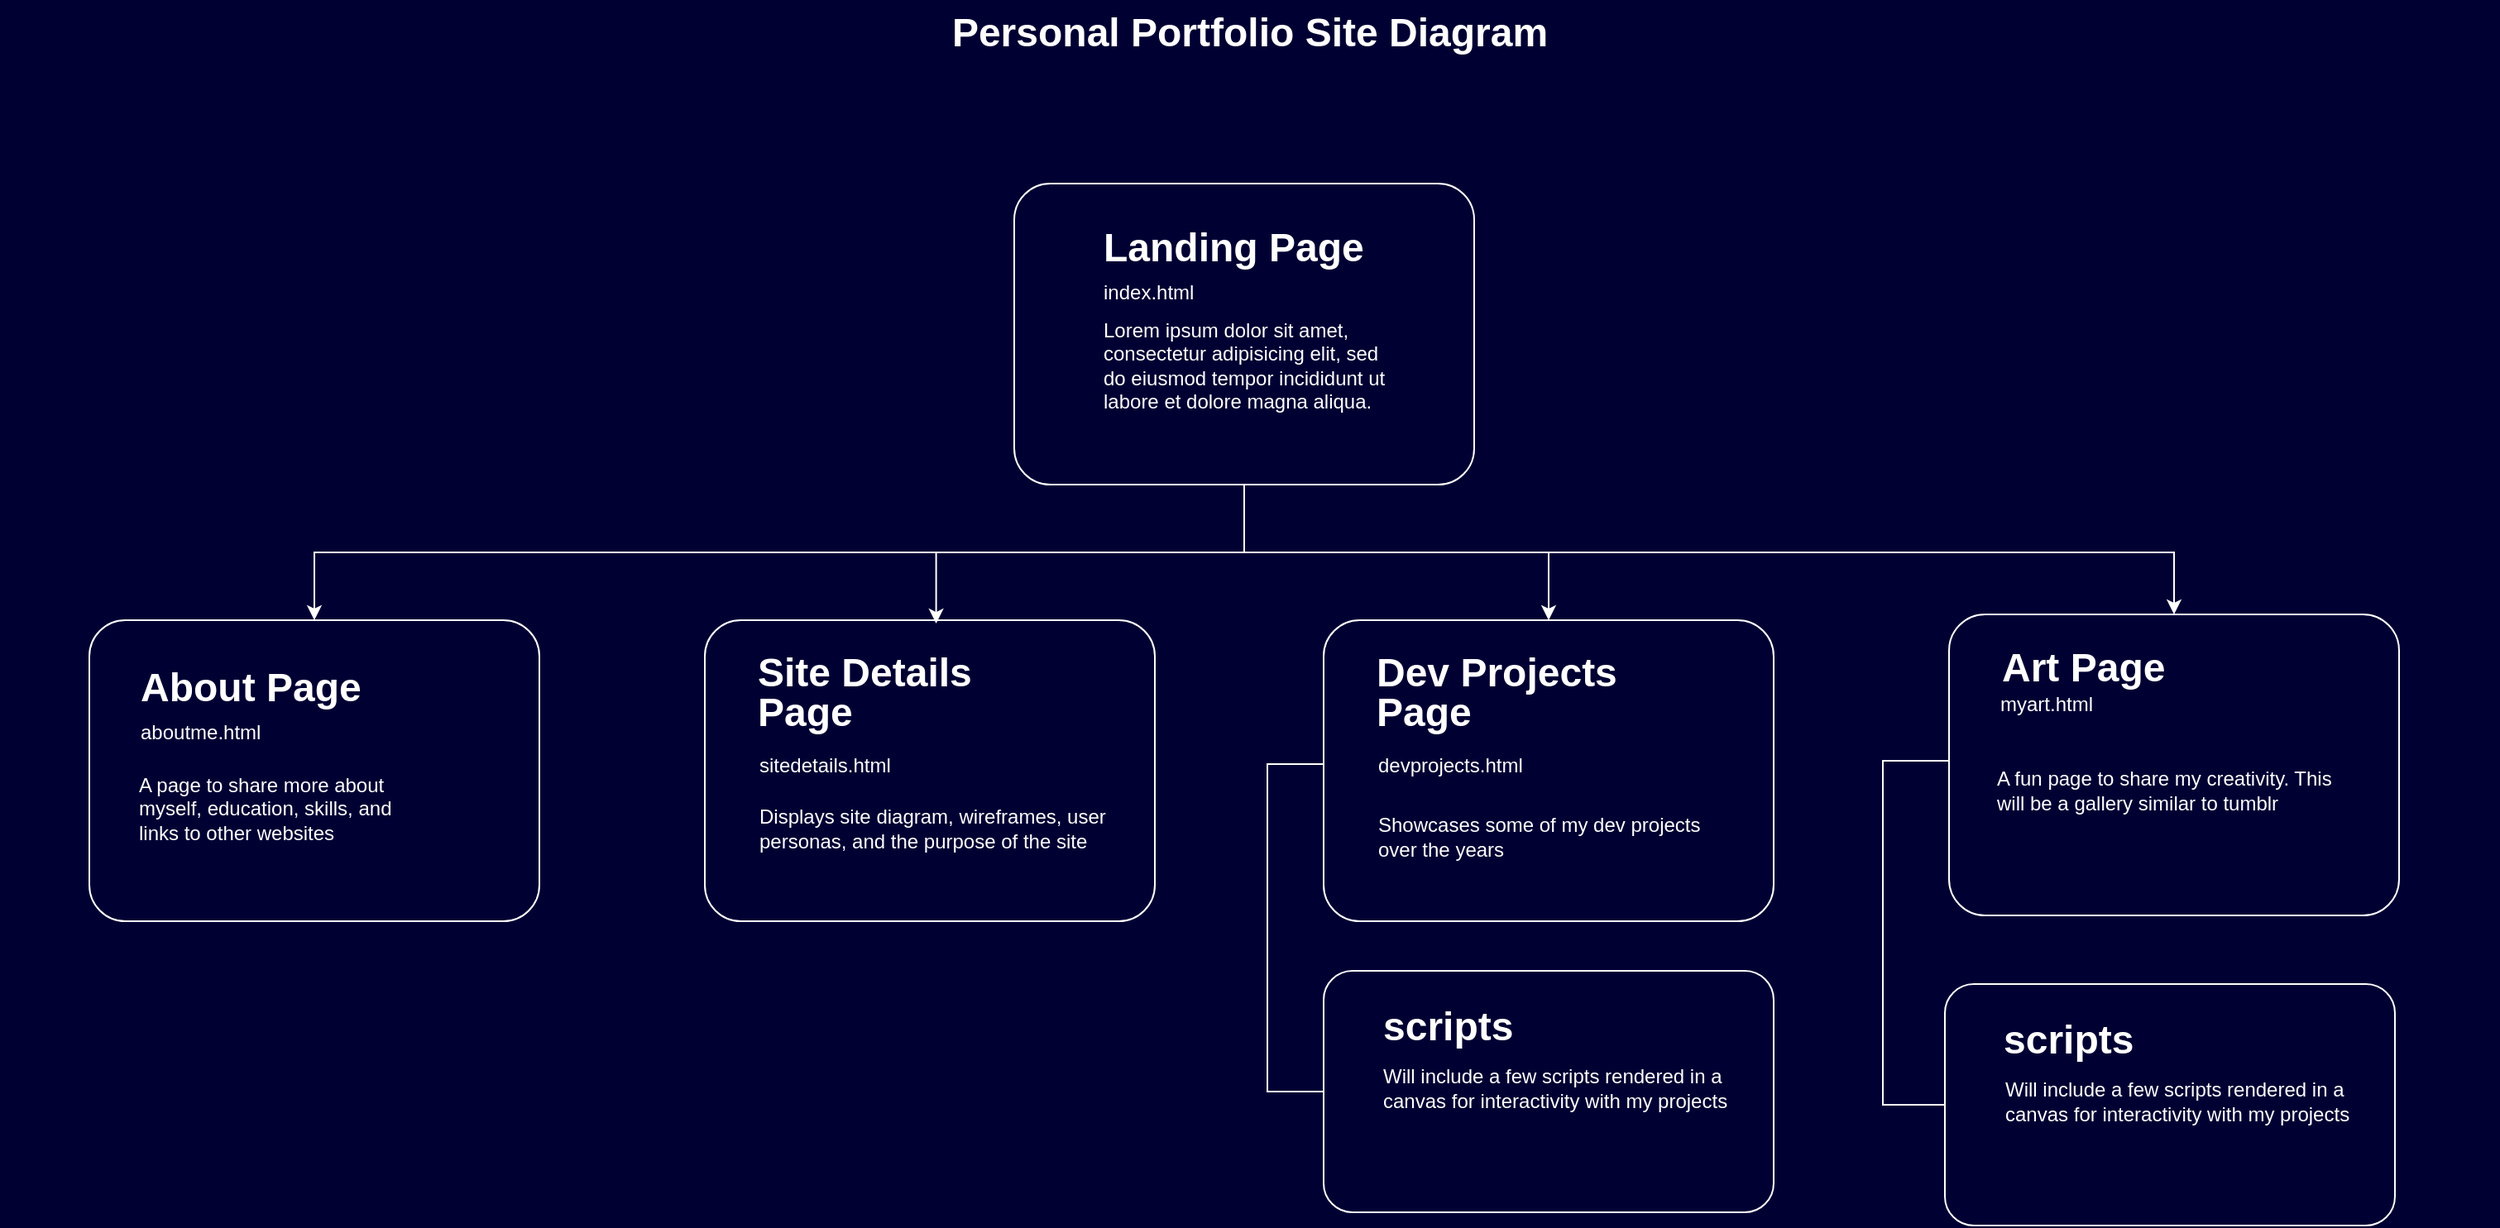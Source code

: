 <mxfile version="22.0.4" type="github">
  <diagram name="Page-1" id="929967ad-93f9-6ef4-fab6-5d389245f69c">
    <mxGraphModel dx="2310" dy="1388" grid="0" gridSize="10" guides="1" tooltips="1" connect="1" arrows="1" fold="1" page="1" pageScale="1.5" pageWidth="1169" pageHeight="826" background="#000033" math="0" shadow="0">
      <root>
        <mxCell id="0" style=";html=1;" />
        <mxCell id="1" style=";html=1;" parent="0" />
        <mxCell id="1672d66443f91eb5-23" value="&lt;font color=&quot;#ffffff&quot;&gt;Personal Portfolio Site Diagram&lt;/font&gt;" style="text;html=1;fontSize=24;fontStyle=1;verticalAlign=middle;align=center;" parent="1" vertex="1">
          <mxGeometry x="120" y="40" width="1510" height="40" as="geometry" />
        </mxCell>
        <mxCell id="XCRQBAGbuWee2OxwCd0X-5" style="edgeStyle=orthogonalEdgeStyle;rounded=0;orthogonalLoop=1;jettySize=auto;html=1;entryX=0.5;entryY=0;entryDx=0;entryDy=0;exitX=0.5;exitY=1;exitDx=0;exitDy=0;strokeColor=#FFFFFF;" parent="1" source="XCRQBAGbuWee2OxwCd0X-1" target="XCRQBAGbuWee2OxwCd0X-4" edge="1">
          <mxGeometry relative="1" as="geometry">
            <mxPoint x="648" y="422" as="targetPoint" />
          </mxGeometry>
        </mxCell>
        <mxCell id="6zt7Fhe0QMiv9Hf3yPAy-12" style="edgeStyle=orthogonalEdgeStyle;rounded=0;orthogonalLoop=1;jettySize=auto;html=1;entryX=0.5;entryY=0;entryDx=0;entryDy=0;exitX=0.5;exitY=1;exitDx=0;exitDy=0;fontColor=#FFFFFF;strokeColor=#FFFFFF;" edge="1" parent="1" source="XCRQBAGbuWee2OxwCd0X-1" target="6zt7Fhe0QMiv9Hf3yPAy-8">
          <mxGeometry relative="1" as="geometry">
            <Array as="points">
              <mxPoint x="872" y="374" />
              <mxPoint x="1434" y="374" />
            </Array>
          </mxGeometry>
        </mxCell>
        <mxCell id="6zt7Fhe0QMiv9Hf3yPAy-21" style="edgeStyle=orthogonalEdgeStyle;rounded=0;orthogonalLoop=1;jettySize=auto;html=1;entryX=0.5;entryY=0;entryDx=0;entryDy=0;strokeColor=#FFFFFF;" edge="1" parent="1" source="XCRQBAGbuWee2OxwCd0X-1" target="6zt7Fhe0QMiv9Hf3yPAy-17">
          <mxGeometry relative="1" as="geometry">
            <mxPoint x="1087.48" y="399.472" as="targetPoint" />
          </mxGeometry>
        </mxCell>
        <mxCell id="XCRQBAGbuWee2OxwCd0X-1" value="" style="rounded=1;whiteSpace=wrap;html=1;fillColor=none;arcSize=12;strokeColor=#FFFFFF;" parent="1" vertex="1">
          <mxGeometry x="733" y="151" width="278" height="182" as="geometry" />
        </mxCell>
        <mxCell id="XCRQBAGbuWee2OxwCd0X-3" value="&lt;p style=&quot;line-height: 70%;&quot;&gt;&lt;/p&gt;&lt;h1 style=&quot;line-height: 60%;&quot;&gt;&lt;font color=&quot;#ffffff&quot;&gt;Landing Page&lt;/font&gt;&lt;/h1&gt;&lt;div style=&quot;line-height: 60%;&quot;&gt;&lt;font color=&quot;#ffffff&quot;&gt;index.html&lt;/font&gt;&lt;/div&gt;&lt;p&gt;&lt;font color=&quot;#ffffff&quot;&gt;Lorem ipsum dolor sit amet, consectetur adipisicing elit, sed do eiusmod tempor incididunt ut labore et dolore magna aliqua.&lt;/font&gt;&lt;/p&gt;&lt;p&gt;&lt;/p&gt;" style="text;html=1;strokeColor=none;fillColor=none;spacing=5;spacingTop=-20;whiteSpace=wrap;overflow=hidden;rounded=0;" parent="1" vertex="1">
          <mxGeometry x="782" y="177" width="190" height="120" as="geometry" />
        </mxCell>
        <mxCell id="XCRQBAGbuWee2OxwCd0X-4" value="" style="rounded=1;whiteSpace=wrap;html=1;fillColor=none;arcSize=12;strokeColor=#FFFFFF;" parent="1" vertex="1">
          <mxGeometry x="174" y="415" width="272" height="182" as="geometry" />
        </mxCell>
        <mxCell id="XCRQBAGbuWee2OxwCd0X-7" value="&lt;p style=&quot;line-height: 70%;&quot;&gt;&lt;/p&gt;&lt;h1 style=&quot;line-height: 60%;&quot;&gt;&lt;font color=&quot;#ffffff&quot;&gt;About Page&lt;/font&gt;&lt;/h1&gt;&lt;div style=&quot;line-height: 60%;&quot;&gt;&lt;font color=&quot;#ffffff&quot;&gt;aboutme.html&lt;/font&gt;&lt;/div&gt;&lt;p&gt;&lt;br&gt;&lt;/p&gt;&lt;p&gt;&lt;/p&gt;" style="text;html=1;strokeColor=none;fillColor=none;spacing=5;spacingTop=-20;whiteSpace=wrap;overflow=hidden;rounded=0;" parent="1" vertex="1">
          <mxGeometry x="200" y="442.5" width="190" height="55.5" as="geometry" />
        </mxCell>
        <mxCell id="XCRQBAGbuWee2OxwCd0X-11" style="edgeStyle=orthogonalEdgeStyle;rounded=0;orthogonalLoop=1;jettySize=auto;html=1;exitX=0;exitY=0.5;exitDx=0;exitDy=0;strokeColor=#FFFFFF;endArrow=none;endFill=0;" parent="1" target="6zt7Fhe0QMiv9Hf3yPAy-1" edge="1">
          <mxGeometry relative="1" as="geometry">
            <Array as="points">
              <mxPoint x="920" y="502" />
              <mxPoint x="886" y="502" />
              <mxPoint x="886" y="700" />
            </Array>
            <mxPoint x="920" y="468" as="sourcePoint" />
            <mxPoint x="929" y="699" as="targetPoint" />
          </mxGeometry>
        </mxCell>
        <mxCell id="6zt7Fhe0QMiv9Hf3yPAy-1" value="" style="rounded=1;whiteSpace=wrap;html=1;fillColor=none;arcSize=12;strokeColor=#FFFFFF;" vertex="1" parent="1">
          <mxGeometry x="920" y="627" width="272" height="146" as="geometry" />
        </mxCell>
        <mxCell id="6zt7Fhe0QMiv9Hf3yPAy-2" value="" style="rounded=1;whiteSpace=wrap;html=1;fillColor=none;arcSize=12;strokeColor=#FFFFFF;" vertex="1" parent="1">
          <mxGeometry x="546" y="415" width="272" height="182" as="geometry" />
        </mxCell>
        <mxCell id="6zt7Fhe0QMiv9Hf3yPAy-3" value="&lt;p style=&quot;line-height: 70%;&quot;&gt;&lt;/p&gt;&lt;h1 style=&quot;line-height: 100%;&quot;&gt;&lt;font color=&quot;#ffffff&quot;&gt;Site Details Page&lt;/font&gt;&lt;/h1&gt;&lt;p&gt;&lt;/p&gt;" style="text;html=1;strokeColor=none;fillColor=none;spacing=5;spacingTop=-20;whiteSpace=wrap;overflow=hidden;rounded=0;" vertex="1" parent="1">
          <mxGeometry x="572.5" y="429" width="195" height="63" as="geometry" />
        </mxCell>
        <mxCell id="6zt7Fhe0QMiv9Hf3yPAy-4" style="edgeStyle=orthogonalEdgeStyle;rounded=0;orthogonalLoop=1;jettySize=auto;html=1;exitX=0.5;exitY=1;exitDx=0;exitDy=0;entryX=0.514;entryY=0.011;entryDx=0;entryDy=0;entryPerimeter=0;strokeColor=#FFFFFF;" edge="1" parent="1" source="XCRQBAGbuWee2OxwCd0X-1" target="6zt7Fhe0QMiv9Hf3yPAy-2">
          <mxGeometry relative="1" as="geometry" />
        </mxCell>
        <mxCell id="6zt7Fhe0QMiv9Hf3yPAy-5" value="&lt;font color=&quot;#ffffff&quot;&gt;Displays site diagram, wireframes, user personas, and the purpose of the site&lt;/font&gt;" style="text;html=1;strokeColor=none;fillColor=none;align=left;verticalAlign=middle;whiteSpace=wrap;rounded=0;" vertex="1" parent="1">
          <mxGeometry x="576.5" y="524" width="214" height="33" as="geometry" />
        </mxCell>
        <mxCell id="6zt7Fhe0QMiv9Hf3yPAy-6" value="&lt;font color=&quot;#ffffff&quot;&gt;sitedetails.html&lt;/font&gt;" style="text;html=1;strokeColor=none;fillColor=none;align=left;verticalAlign=middle;whiteSpace=wrap;rounded=0;" vertex="1" parent="1">
          <mxGeometry x="576.5" y="492" width="93" height="21" as="geometry" />
        </mxCell>
        <mxCell id="6zt7Fhe0QMiv9Hf3yPAy-8" value="" style="rounded=1;whiteSpace=wrap;html=1;fillColor=none;arcSize=12;strokeColor=#FFFFFF;" vertex="1" parent="1">
          <mxGeometry x="1298" y="411.5" width="272" height="182" as="geometry" />
        </mxCell>
        <mxCell id="6zt7Fhe0QMiv9Hf3yPAy-9" value="&lt;p style=&quot;line-height: 70%;&quot;&gt;&lt;/p&gt;&lt;h1 style=&quot;line-height: 100%;&quot;&gt;&lt;font color=&quot;#ffffff&quot;&gt;Art Page&lt;/font&gt;&lt;/h1&gt;&lt;p&gt;&lt;/p&gt;" style="text;html=1;strokeColor=none;fillColor=none;spacing=5;spacingTop=-20;whiteSpace=wrap;overflow=hidden;rounded=0;" vertex="1" parent="1">
          <mxGeometry x="1324.5" y="425.5" width="195" height="38.5" as="geometry" />
        </mxCell>
        <mxCell id="6zt7Fhe0QMiv9Hf3yPAy-10" value="&lt;font color=&quot;#ffffff&quot;&gt;A fun page to share my creativity. This will be a gallery similar to tumblr&lt;/font&gt;" style="text;html=1;strokeColor=none;fillColor=none;align=left;verticalAlign=middle;whiteSpace=wrap;rounded=0;" vertex="1" parent="1">
          <mxGeometry x="1324.5" y="492" width="214" height="52" as="geometry" />
        </mxCell>
        <mxCell id="6zt7Fhe0QMiv9Hf3yPAy-11" value="&lt;font color=&quot;#ffffff&quot;&gt;myart.html&lt;/font&gt;" style="text;html=1;strokeColor=none;fillColor=none;align=left;verticalAlign=middle;whiteSpace=wrap;rounded=0;" vertex="1" parent="1">
          <mxGeometry x="1327" y="455" width="93" height="21" as="geometry" />
        </mxCell>
        <mxCell id="6zt7Fhe0QMiv9Hf3yPAy-17" value="" style="rounded=1;whiteSpace=wrap;html=1;fillColor=none;arcSize=12;strokeColor=#FFFFFF;" vertex="1" parent="1">
          <mxGeometry x="920" y="415" width="272" height="182" as="geometry" />
        </mxCell>
        <mxCell id="6zt7Fhe0QMiv9Hf3yPAy-18" value="&lt;p style=&quot;line-height: 70%;&quot;&gt;&lt;/p&gt;&lt;h1 style=&quot;line-height: 100%;&quot;&gt;&lt;span style=&quot;color: rgb(255, 255, 255); background-color: initial;&quot;&gt;Dev Projects Page&lt;/span&gt;&lt;/h1&gt;&lt;h1 style=&quot;line-height: 60%;&quot;&gt;&lt;br&gt;&lt;/h1&gt;&lt;p&gt;&lt;/p&gt;" style="text;html=1;strokeColor=none;fillColor=none;spacing=5;spacingTop=-20;whiteSpace=wrap;overflow=hidden;rounded=0;" vertex="1" parent="1">
          <mxGeometry x="946.5" y="429" width="195" height="63" as="geometry" />
        </mxCell>
        <mxCell id="6zt7Fhe0QMiv9Hf3yPAy-19" value="&lt;font color=&quot;#ffffff&quot;&gt;Showcases some of my dev projects over the years&lt;/font&gt;" style="text;html=1;strokeColor=none;fillColor=none;align=left;verticalAlign=middle;whiteSpace=wrap;rounded=0;" vertex="1" parent="1">
          <mxGeometry x="950.5" y="520" width="214" height="52" as="geometry" />
        </mxCell>
        <mxCell id="6zt7Fhe0QMiv9Hf3yPAy-20" value="&lt;font color=&quot;#ffffff&quot;&gt;devprojects.html&lt;/font&gt;" style="text;html=1;strokeColor=none;fillColor=none;align=left;verticalAlign=middle;whiteSpace=wrap;rounded=0;" vertex="1" parent="1">
          <mxGeometry x="950.5" y="492" width="93" height="21" as="geometry" />
        </mxCell>
        <mxCell id="6zt7Fhe0QMiv9Hf3yPAy-22" value="&lt;p style=&quot;line-height: 70%;&quot;&gt;&lt;/p&gt;&lt;h1 style=&quot;line-height: 100%;&quot;&gt;&lt;font color=&quot;#ffffff&quot;&gt;scripts&lt;/font&gt;&lt;/h1&gt;&lt;p&gt;&lt;/p&gt;" style="text;html=1;strokeColor=none;fillColor=none;spacing=5;spacingTop=-20;whiteSpace=wrap;overflow=hidden;rounded=0;" vertex="1" parent="1">
          <mxGeometry x="950.5" y="643" width="195" height="33" as="geometry" />
        </mxCell>
        <mxCell id="6zt7Fhe0QMiv9Hf3yPAy-23" value="&lt;font color=&quot;#ffffff&quot;&gt;Will include a few scripts rendered in a canvas for interactivity with my projects&lt;/font&gt;" style="text;html=1;strokeColor=none;fillColor=none;align=left;verticalAlign=middle;whiteSpace=wrap;rounded=0;" vertex="1" parent="1">
          <mxGeometry x="954" y="672" width="214" height="52" as="geometry" />
        </mxCell>
        <mxCell id="6zt7Fhe0QMiv9Hf3yPAy-24" style="edgeStyle=orthogonalEdgeStyle;rounded=0;orthogonalLoop=1;jettySize=auto;html=1;strokeColor=#FFFFFF;endArrow=none;endFill=0;entryX=0;entryY=0.5;entryDx=0;entryDy=0;" edge="1" parent="1" target="6zt7Fhe0QMiv9Hf3yPAy-26">
          <mxGeometry relative="1" as="geometry">
            <Array as="points">
              <mxPoint x="1258" y="500" />
              <mxPoint x="1258" y="708" />
            </Array>
            <mxPoint x="1298" y="500" as="sourcePoint" />
            <mxPoint x="1292" y="698" as="targetPoint" />
          </mxGeometry>
        </mxCell>
        <mxCell id="6zt7Fhe0QMiv9Hf3yPAy-26" value="" style="rounded=1;whiteSpace=wrap;html=1;fillColor=none;arcSize=12;strokeColor=#FFFFFF;" vertex="1" parent="1">
          <mxGeometry x="1295.5" y="635" width="272" height="146" as="geometry" />
        </mxCell>
        <mxCell id="6zt7Fhe0QMiv9Hf3yPAy-27" value="&lt;p style=&quot;line-height: 70%;&quot;&gt;&lt;/p&gt;&lt;h1 style=&quot;line-height: 100%;&quot;&gt;&lt;font color=&quot;#ffffff&quot;&gt;scripts&lt;/font&gt;&lt;/h1&gt;&lt;p&gt;&lt;/p&gt;" style="text;html=1;strokeColor=none;fillColor=none;spacing=5;spacingTop=-20;whiteSpace=wrap;overflow=hidden;rounded=0;" vertex="1" parent="1">
          <mxGeometry x="1326" y="651" width="195" height="33" as="geometry" />
        </mxCell>
        <mxCell id="6zt7Fhe0QMiv9Hf3yPAy-28" value="&lt;font color=&quot;#ffffff&quot;&gt;Will include a few scripts rendered in a canvas for interactivity with my projects&lt;/font&gt;" style="text;html=1;strokeColor=none;fillColor=none;align=left;verticalAlign=middle;whiteSpace=wrap;rounded=0;" vertex="1" parent="1">
          <mxGeometry x="1329.5" y="680" width="214" height="52" as="geometry" />
        </mxCell>
        <mxCell id="6zt7Fhe0QMiv9Hf3yPAy-34" value="&lt;font color=&quot;#ffffff&quot;&gt;A page to share more about myself, education, skills, and links to other websites&lt;/font&gt;" style="text;html=1;strokeColor=none;fillColor=none;align=left;verticalAlign=middle;whiteSpace=wrap;rounded=0;" vertex="1" parent="1">
          <mxGeometry x="202" y="514" width="166" height="30" as="geometry" />
        </mxCell>
      </root>
    </mxGraphModel>
  </diagram>
</mxfile>

